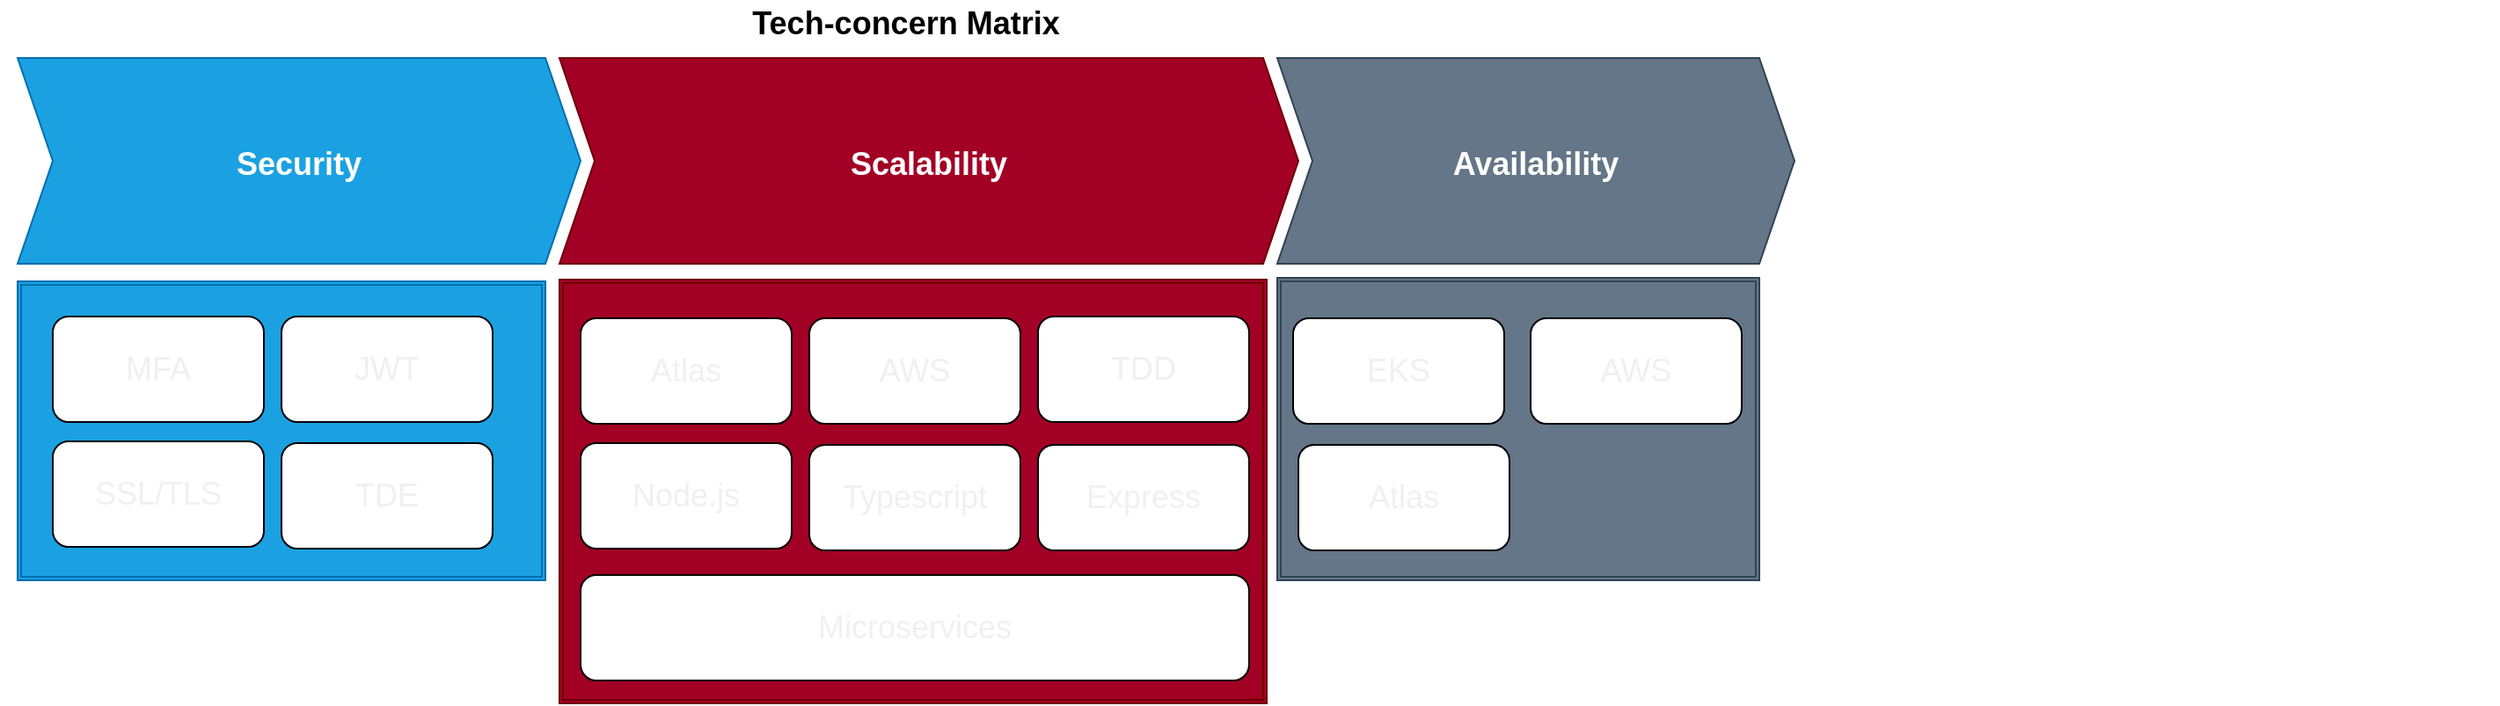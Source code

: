 <mxfile version="11.0.7" type="github"><diagram name="Page-1" id="bd83a815-5ea8-2e97-e5ec-87c9f400f2fa"><mxGraphModel dx="1240" dy="649" grid="1" gridSize="10" guides="1" tooltips="1" connect="1" arrows="1" fold="1" page="1" pageScale="1.5" pageWidth="1169" pageHeight="826" background="#ffffff" math="0" shadow="0"><root><mxCell id="0" style=";html=1;"/><mxCell id="1" style=";html=1;" parent="0"/><mxCell id="Knq16KVwiSRYhgjI6geo-27" value="" style="group;fontSize=14;" vertex="1" connectable="0" parent="1"><mxGeometry x="20" y="30" width="1420" height="160" as="geometry"/></mxCell><mxCell id="Knq16KVwiSRYhgjI6geo-22" value="Tech-concern Matrix" style="swimlane;childLayout=stackLayout;horizontal=1;fillColor=none;horizontalStack=1;resizeParent=1;resizeParentMax=0;resizeLast=0;collapsible=0;strokeColor=none;stackBorder=10;stackSpacing=-12;resizable=1;align=center;points=[];fontColor=#000000;startSize=23;fontSize=18;" vertex="1" parent="Knq16KVwiSRYhgjI6geo-27"><mxGeometry width="1030" height="160" as="geometry"/></mxCell><mxCell id="Knq16KVwiSRYhgjI6geo-23" value="Security" style="shape=step;perimeter=stepPerimeter;fixedSize=1;points=[];fontSize=18;fontStyle=1;fillColor=#1ba1e2;strokeColor=#006EAF;fontColor=#ffffff;" vertex="1" parent="Knq16KVwiSRYhgjI6geo-22"><mxGeometry x="10" y="33" width="320" height="117" as="geometry"/></mxCell><mxCell id="Knq16KVwiSRYhgjI6geo-28" value="Scalability" style="shape=step;perimeter=stepPerimeter;fixedSize=1;points=[];fontSize=18;fontStyle=1;fillColor=#a20025;strokeColor=#6F0000;fontColor=#ffffff;" vertex="1" parent="Knq16KVwiSRYhgjI6geo-22"><mxGeometry x="318" y="33" width="420" height="117" as="geometry"/></mxCell><mxCell id="Knq16KVwiSRYhgjI6geo-24" value="Availability" style="shape=step;perimeter=stepPerimeter;fixedSize=1;points=[];fontSize=18;fontStyle=1;fillColor=#647687;strokeColor=#314354;fontColor=#ffffff;" vertex="1" parent="Knq16KVwiSRYhgjI6geo-22"><mxGeometry x="726" y="33" width="294" height="117" as="geometry"/></mxCell><mxCell id="Knq16KVwiSRYhgjI6geo-29" value="" style="shape=ext;double=1;rounded=0;whiteSpace=wrap;html=1;fillColor=#1ba1e2;strokeColor=#006EAF;fontColor=#ffffff;" vertex="1" parent="1"><mxGeometry x="30" y="190" width="300" height="170" as="geometry"/></mxCell><mxCell id="Knq16KVwiSRYhgjI6geo-49" value="MFA" style="rounded=1;whiteSpace=wrap;html=1;fontSize=18;fontColor=#F0F0F0;" vertex="1" parent="1"><mxGeometry x="50" y="210" width="120" height="60" as="geometry"/></mxCell><mxCell id="Knq16KVwiSRYhgjI6geo-50" value="JWT" style="rounded=1;whiteSpace=wrap;html=1;fontSize=18;fontColor=#F0F0F0;" vertex="1" parent="1"><mxGeometry x="180" y="210" width="120" height="60" as="geometry"/></mxCell><mxCell id="Knq16KVwiSRYhgjI6geo-51" value="SSL/TLS" style="rounded=1;whiteSpace=wrap;html=1;fontSize=18;fontColor=#F0F0F0;" vertex="1" parent="1"><mxGeometry x="50" y="281" width="120" height="60" as="geometry"/></mxCell><mxCell id="Knq16KVwiSRYhgjI6geo-52" value="TDE" style="rounded=1;whiteSpace=wrap;html=1;fontSize=18;fontColor=#F0F0F0;" vertex="1" parent="1"><mxGeometry x="180" y="282" width="120" height="60" as="geometry"/></mxCell><mxCell id="Knq16KVwiSRYhgjI6geo-53" value="" style="shape=ext;double=1;rounded=0;whiteSpace=wrap;html=1;fillColor=#a20025;strokeColor=#6F0000;fontColor=#ffffff;" vertex="1" parent="1"><mxGeometry x="338" y="189" width="402" height="241" as="geometry"/></mxCell><mxCell id="Knq16KVwiSRYhgjI6geo-54" value="Atlas" style="rounded=1;whiteSpace=wrap;html=1;fontSize=18;fontColor=#F0F0F0;" vertex="1" parent="1"><mxGeometry x="350" y="211" width="120" height="60" as="geometry"/></mxCell><mxCell id="Knq16KVwiSRYhgjI6geo-55" value="AWS" style="rounded=1;whiteSpace=wrap;html=1;fontSize=18;fontColor=#F0F0F0;" vertex="1" parent="1"><mxGeometry x="480" y="211" width="120" height="60" as="geometry"/></mxCell><mxCell id="Knq16KVwiSRYhgjI6geo-56" value="TDD" style="rounded=1;whiteSpace=wrap;html=1;fontSize=18;fontColor=#F0F0F0;" vertex="1" parent="1"><mxGeometry x="610" y="210" width="120" height="60" as="geometry"/></mxCell><mxCell id="Knq16KVwiSRYhgjI6geo-57" value="Node.js" style="rounded=1;whiteSpace=wrap;html=1;fontSize=18;fontColor=#F0F0F0;" vertex="1" parent="1"><mxGeometry x="350" y="282" width="120" height="60" as="geometry"/></mxCell><mxCell id="Knq16KVwiSRYhgjI6geo-58" value="Typescript" style="rounded=1;whiteSpace=wrap;html=1;fontSize=18;fontColor=#F0F0F0;" vertex="1" parent="1"><mxGeometry x="480" y="283" width="120" height="60" as="geometry"/></mxCell><mxCell id="Knq16KVwiSRYhgjI6geo-59" value="Express" style="rounded=1;whiteSpace=wrap;html=1;fontSize=18;fontColor=#F0F0F0;" vertex="1" parent="1"><mxGeometry x="610" y="283" width="120" height="60" as="geometry"/></mxCell><mxCell id="Knq16KVwiSRYhgjI6geo-60" value="Microservices" style="rounded=1;whiteSpace=wrap;html=1;fontSize=18;fontColor=#F0F0F0;" vertex="1" parent="1"><mxGeometry x="350" y="357" width="380" height="60" as="geometry"/></mxCell><mxCell id="Knq16KVwiSRYhgjI6geo-61" value="" style="shape=ext;double=1;rounded=0;whiteSpace=wrap;html=1;fillColor=#647687;strokeColor=#314354;fontColor=#ffffff;" vertex="1" parent="1"><mxGeometry x="746" y="188" width="274" height="172" as="geometry"/></mxCell><mxCell id="Knq16KVwiSRYhgjI6geo-62" value="EKS" style="rounded=1;whiteSpace=wrap;html=1;fontSize=18;fontColor=#F0F0F0;" vertex="1" parent="1"><mxGeometry x="755" y="211" width="120" height="60" as="geometry"/></mxCell><mxCell id="Knq16KVwiSRYhgjI6geo-63" value="AWS" style="rounded=1;whiteSpace=wrap;html=1;fontSize=18;fontColor=#F0F0F0;" vertex="1" parent="1"><mxGeometry x="890" y="211" width="120" height="60" as="geometry"/></mxCell><mxCell id="Knq16KVwiSRYhgjI6geo-64" value="Atlas" style="rounded=1;whiteSpace=wrap;html=1;fontSize=18;fontColor=#F0F0F0;" vertex="1" parent="1"><mxGeometry x="758" y="283" width="120" height="60" as="geometry"/></mxCell></root></mxGraphModel></diagram></mxfile>